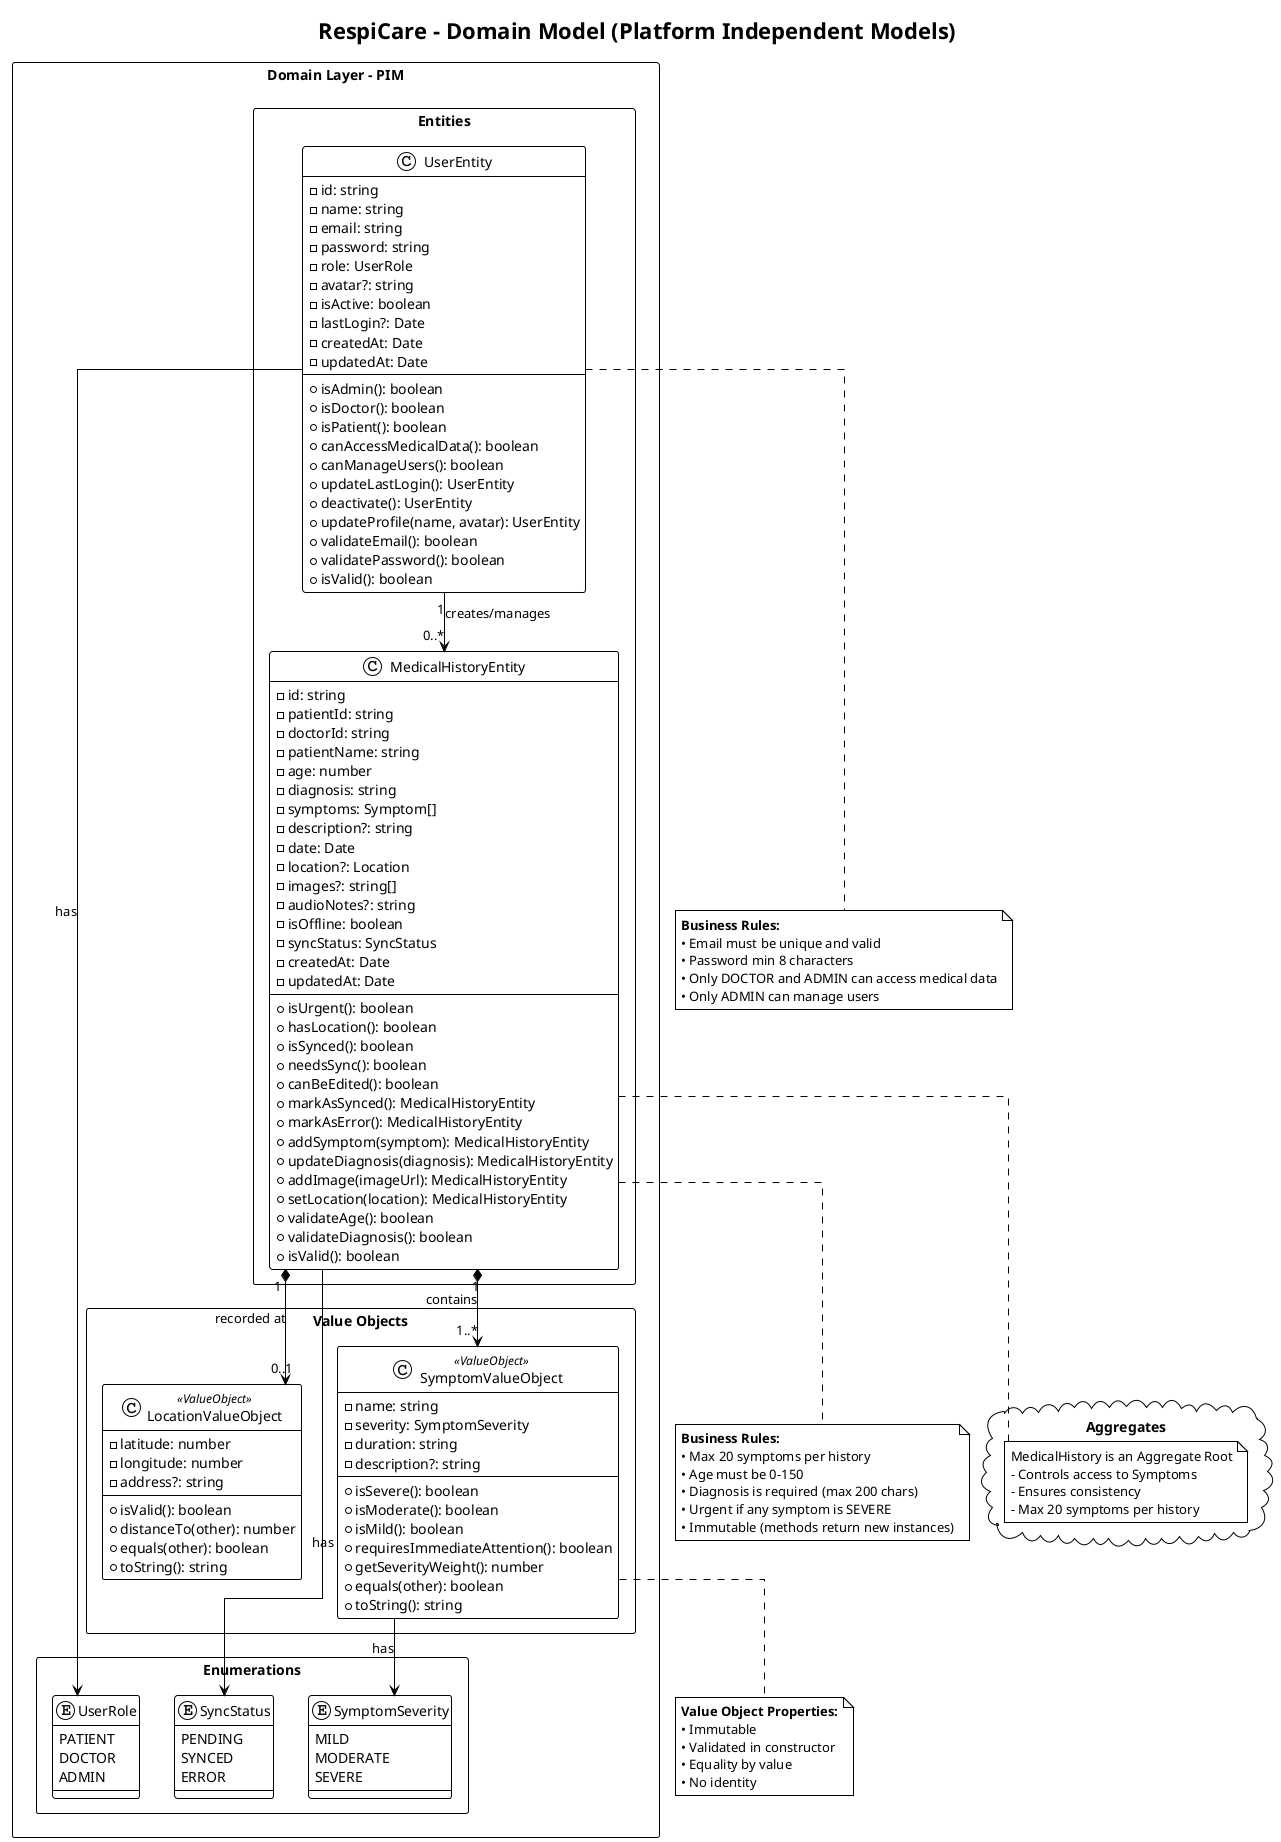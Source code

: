 @startuml Domain Model - RespiCare

!theme plain
skinparam linetype ortho
skinparam packageStyle rectangle

title RespiCare - Domain Model (Platform Independent Models)

package "Domain Layer - PIM" {
  
  package "Entities" <<Rectangle>> {
    class UserEntity {
      - id: string
      - name: string
      - email: string
      - password: string
      - role: UserRole
      - avatar?: string
      - isActive: boolean
      - lastLogin?: Date
      - createdAt: Date
      - updatedAt: Date
      --
      + isAdmin(): boolean
      + isDoctor(): boolean
      + isPatient(): boolean
      + canAccessMedicalData(): boolean
      + canManageUsers(): boolean
      + updateLastLogin(): UserEntity
      + deactivate(): UserEntity
      + updateProfile(name, avatar): UserEntity
      + validateEmail(): boolean
      + validatePassword(): boolean
      + isValid(): boolean
    }

    class MedicalHistoryEntity {
      - id: string
      - patientId: string
      - doctorId: string
      - patientName: string
      - age: number
      - diagnosis: string
      - symptoms: Symptom[]
      - description?: string
      - date: Date
      - location?: Location
      - images?: string[]
      - audioNotes?: string
      - isOffline: boolean
      - syncStatus: SyncStatus
      - createdAt: Date
      - updatedAt: Date
      --
      + isUrgent(): boolean
      + hasLocation(): boolean
      + isSynced(): boolean
      + needsSync(): boolean
      + canBeEdited(): boolean
      + markAsSynced(): MedicalHistoryEntity
      + markAsError(): MedicalHistoryEntity
      + addSymptom(symptom): MedicalHistoryEntity
      + updateDiagnosis(diagnosis): MedicalHistoryEntity
      + addImage(imageUrl): MedicalHistoryEntity
      + setLocation(location): MedicalHistoryEntity
      + validateAge(): boolean
      + validateDiagnosis(): boolean
      + isValid(): boolean
    }
  }

  package "Value Objects" <<Rectangle>> {
    class SymptomValueObject <<ValueObject>> {
      - name: string
      - severity: SymptomSeverity
      - duration: string
      - description?: string
      --
      + isSevere(): boolean
      + isModerate(): boolean
      + isMild(): boolean
      + requiresImmediateAttention(): boolean
      + getSeverityWeight(): number
      + equals(other): boolean
      + toString(): string
    }

    class LocationValueObject <<ValueObject>> {
      - latitude: number
      - longitude: number
      - address?: string
      --
      + isValid(): boolean
      + distanceTo(other): number
      + equals(other): boolean
      + toString(): string
    }
  }

  package "Enumerations" <<Rectangle>> {
    enum UserRole {
      PATIENT
      DOCTOR
      ADMIN
    }

    enum SymptomSeverity {
      MILD
      MODERATE
      SEVERE
    }

    enum SyncStatus {
      PENDING
      SYNCED
      ERROR
    }
  }
}

' Relationships
UserEntity "1" --> "0..*" MedicalHistoryEntity : creates/manages
UserEntity --> UserRole : has
MedicalHistoryEntity "1" *--> "1..*" SymptomValueObject : contains
MedicalHistoryEntity "1" *--> "0..1" LocationValueObject : recorded at
MedicalHistoryEntity --> SyncStatus : has
SymptomValueObject --> SymptomSeverity : has

' Aggregates
package "Aggregates" <<Cloud>> {
  note as N1
    MedicalHistory is an Aggregate Root
    - Controls access to Symptoms
    - Ensures consistency
    - Max 20 symptoms per history
  end note
}

MedicalHistoryEntity .. N1

' Business Rules
note bottom of MedicalHistoryEntity
  <b>Business Rules:</b>
  • Max 20 symptoms per history
  • Age must be 0-150
  • Diagnosis is required (max 200 chars)
  • Urgent if any symptom is SEVERE
  • Immutable (methods return new instances)
end note

note bottom of UserEntity
  <b>Business Rules:</b>
  • Email must be unique and valid
  • Password min 8 characters
  • Only DOCTOR and ADMIN can access medical data
  • Only ADMIN can manage users
end note

note bottom of SymptomValueObject
  <b>Value Object Properties:</b>
  • Immutable
  • Validated in constructor
  • Equality by value
  • No identity
end note

@enduml

